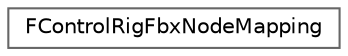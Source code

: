 digraph "Graphical Class Hierarchy"
{
 // INTERACTIVE_SVG=YES
 // LATEX_PDF_SIZE
  bgcolor="transparent";
  edge [fontname=Helvetica,fontsize=10,labelfontname=Helvetica,labelfontsize=10];
  node [fontname=Helvetica,fontsize=10,shape=box,height=0.2,width=0.4];
  rankdir="LR";
  Node0 [id="Node000000",label="FControlRigFbxNodeMapping",height=0.2,width=0.4,color="grey40", fillcolor="white", style="filled",URL="$d7/dfc/structFControlRigFbxNodeMapping.html",tooltip=" "];
}
